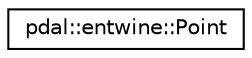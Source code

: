digraph "Graphical Class Hierarchy"
{
  edge [fontname="Helvetica",fontsize="10",labelfontname="Helvetica",labelfontsize="10"];
  node [fontname="Helvetica",fontsize="10",shape=record];
  rankdir="LR";
  Node1 [label="pdal::entwine::Point",height=0.2,width=0.4,color="black", fillcolor="white", style="filled",URL="$classpdal_1_1entwine_1_1Point.html"];
}
